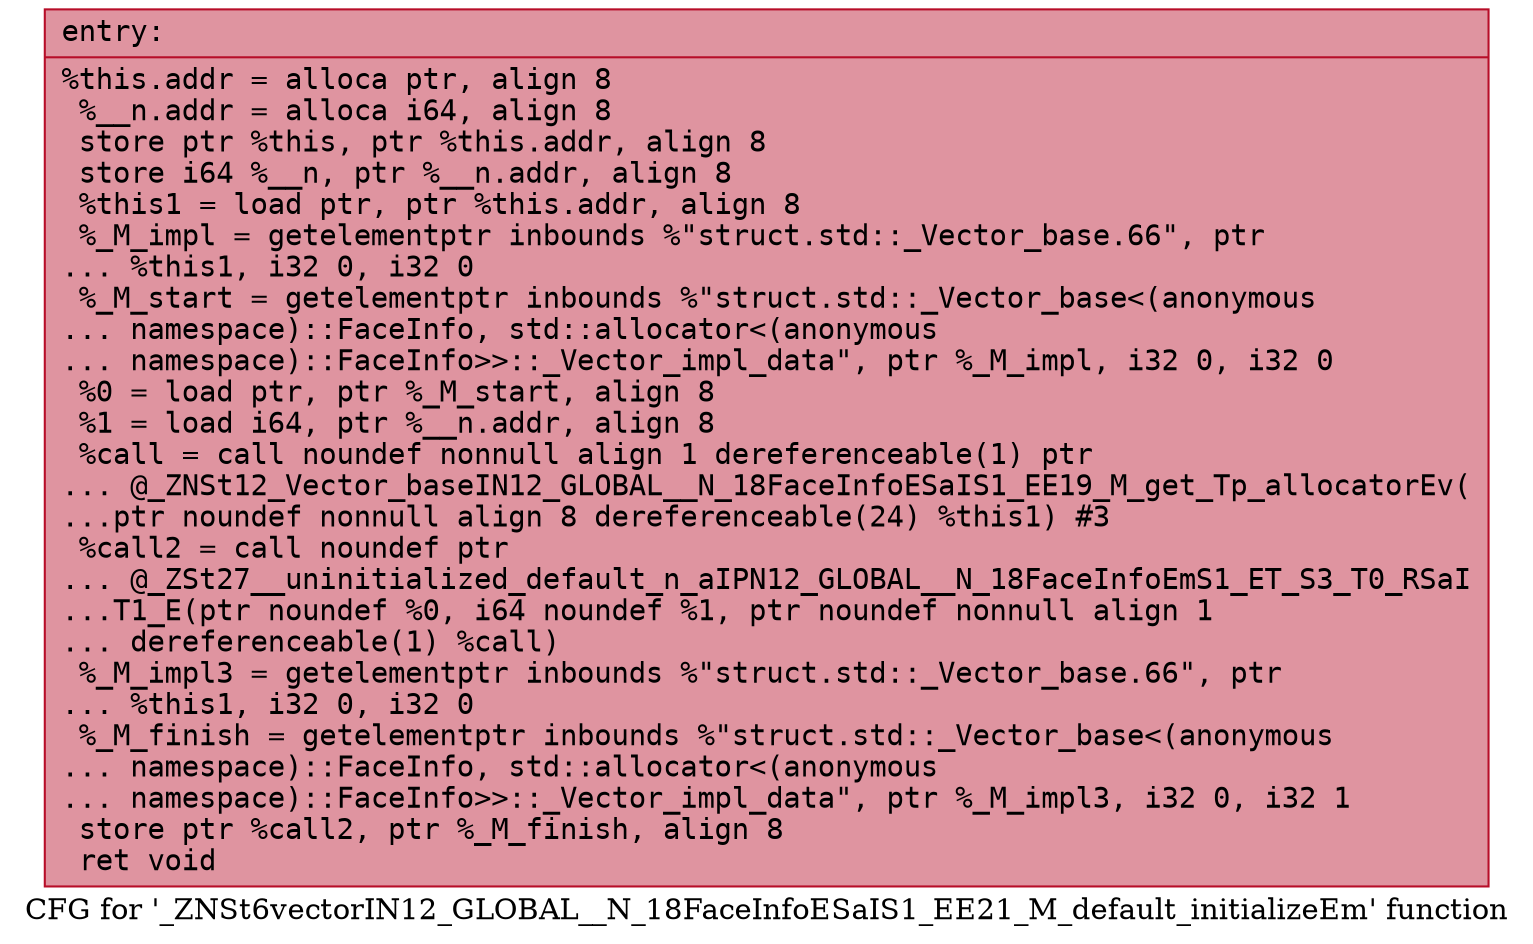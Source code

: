 digraph "CFG for '_ZNSt6vectorIN12_GLOBAL__N_18FaceInfoESaIS1_EE21_M_default_initializeEm' function" {
	label="CFG for '_ZNSt6vectorIN12_GLOBAL__N_18FaceInfoESaIS1_EE21_M_default_initializeEm' function";

	Node0x55dfe4c686e0 [shape=record,color="#b70d28ff", style=filled, fillcolor="#b70d2870" fontname="Courier",label="{entry:\l|  %this.addr = alloca ptr, align 8\l  %__n.addr = alloca i64, align 8\l  store ptr %this, ptr %this.addr, align 8\l  store i64 %__n, ptr %__n.addr, align 8\l  %this1 = load ptr, ptr %this.addr, align 8\l  %_M_impl = getelementptr inbounds %\"struct.std::_Vector_base.66\", ptr\l... %this1, i32 0, i32 0\l  %_M_start = getelementptr inbounds %\"struct.std::_Vector_base\<(anonymous\l... namespace)::FaceInfo, std::allocator\<(anonymous\l... namespace)::FaceInfo\>\>::_Vector_impl_data\", ptr %_M_impl, i32 0, i32 0\l  %0 = load ptr, ptr %_M_start, align 8\l  %1 = load i64, ptr %__n.addr, align 8\l  %call = call noundef nonnull align 1 dereferenceable(1) ptr\l... @_ZNSt12_Vector_baseIN12_GLOBAL__N_18FaceInfoESaIS1_EE19_M_get_Tp_allocatorEv(\l...ptr noundef nonnull align 8 dereferenceable(24) %this1) #3\l  %call2 = call noundef ptr\l... @_ZSt27__uninitialized_default_n_aIPN12_GLOBAL__N_18FaceInfoEmS1_ET_S3_T0_RSaI\l...T1_E(ptr noundef %0, i64 noundef %1, ptr noundef nonnull align 1\l... dereferenceable(1) %call)\l  %_M_impl3 = getelementptr inbounds %\"struct.std::_Vector_base.66\", ptr\l... %this1, i32 0, i32 0\l  %_M_finish = getelementptr inbounds %\"struct.std::_Vector_base\<(anonymous\l... namespace)::FaceInfo, std::allocator\<(anonymous\l... namespace)::FaceInfo\>\>::_Vector_impl_data\", ptr %_M_impl3, i32 0, i32 1\l  store ptr %call2, ptr %_M_finish, align 8\l  ret void\l}"];
}
